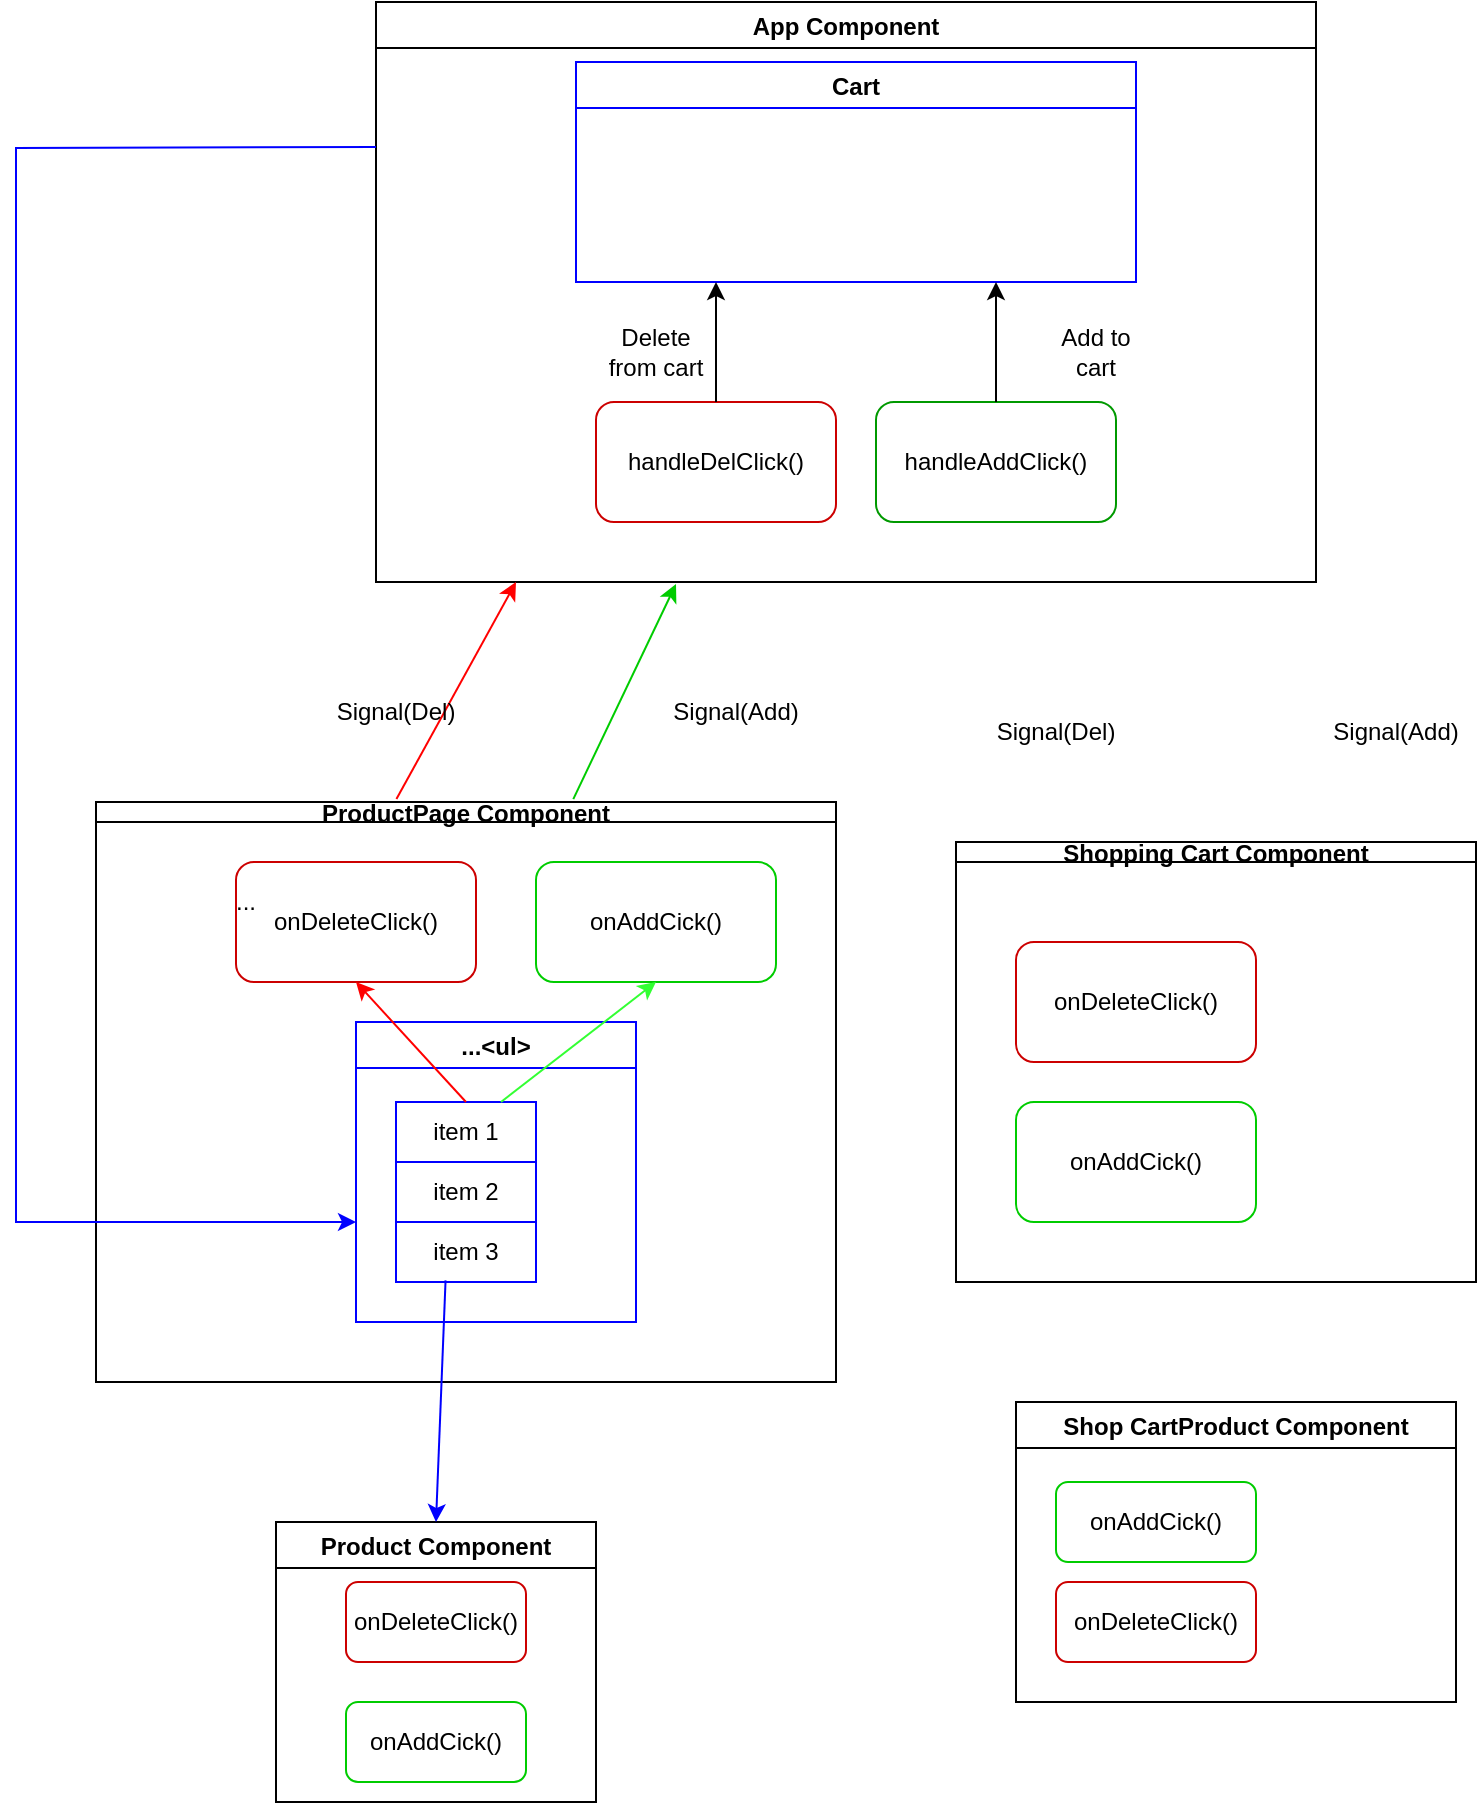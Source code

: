 <mxfile version="16.5.1" type="device"><diagram id="U09DV6ChAmxvGSXgcnRo" name="Page-1"><mxGraphModel dx="1108" dy="593" grid="1" gridSize="10" guides="1" tooltips="1" connect="1" arrows="1" fold="1" page="1" pageScale="1" pageWidth="850" pageHeight="1100" math="0" shadow="0"><root><mxCell id="0"/><mxCell id="1" parent="0"/><mxCell id="RvHFHrryqdxk_d7yAc7B-1" value="App Component" style="swimlane;" parent="1" vertex="1"><mxGeometry x="200" y="70" width="470" height="290" as="geometry"/></mxCell><mxCell id="RvHFHrryqdxk_d7yAc7B-13" value="Cart" style="swimlane;strokeColor=#0000FF;" parent="RvHFHrryqdxk_d7yAc7B-1" vertex="1"><mxGeometry x="100" y="30" width="280" height="110" as="geometry"/></mxCell><mxCell id="RvHFHrryqdxk_d7yAc7B-20" value="Add to cart&lt;span style=&quot;color: rgba(0 , 0 , 0 , 0) ; font-family: monospace ; font-size: 0px&quot;&gt;%3CmxGraphModel%3E%3Croot%3E%3CmxCell%20id%3D%220%22%2F%3E%3CmxCell%20id%3D%221%22%20parent%3D%220%22%2F%3E%3CmxCell%20id%3D%222%22%20value%3D%22%22%20style%3D%22endArrow%3Dclassic%3Bhtml%3D1%3Brounded%3D0%3B%22%20edge%3D%221%22%20parent%3D%221%22%3E%3CmxGeometry%20relative%3D%221%22%20as%3D%22geometry%22%3E%3CmxPoint%20x%3D%22360%22%20y%3D%22310%22%20as%3D%22sourcePoint%22%2F%3E%3CmxPoint%20x%3D%22460%22%20y%3D%22310%22%20as%3D%22targetPoint%22%2F%3E%3C%2FmxGeometry%3E%3C%2FmxCell%3E%3CmxCell%20id%3D%223%22%20value%3D%22Label%22%20style%3D%22edgeLabel%3Bresizable%3D0%3Bhtml%3D1%3Balign%3Dcenter%3BverticalAlign%3Dmiddle%3BstrokeColor%3D%23000000%3BfillColor%3D%23000000%3B%22%20connectable%3D%220%22%20vertex%3D%221%22%20parent%3D%222%22%3E%3CmxGeometry%20relative%3D%221%22%20as%3D%22geometry%22%2F%3E%3C%2FmxCell%3E%3C%2Froot%3E%3C%2FmxGraphModel%3E&lt;/span&gt;" style="text;html=1;strokeColor=none;fillColor=none;align=center;verticalAlign=middle;whiteSpace=wrap;rounded=0;" parent="RvHFHrryqdxk_d7yAc7B-1" vertex="1"><mxGeometry x="330" y="160" width="60" height="30" as="geometry"/></mxCell><mxCell id="RvHFHrryqdxk_d7yAc7B-23" value="Delete from cart&lt;span style=&quot;color: rgba(0 , 0 , 0 , 0) ; font-family: monospace ; font-size: 0px&quot;&gt;%3CmxGraphModel%3E%3Croot%3E%3CmxCell%20id%3D%220%22%2F%3E%3CmxCell%20id%3D%221%22%20parent%3D%220%22%2F%3E%3CmxCell%20id%3D%222%22%20value%3D%22%22%20style%3D%22endArrow%3Dclassic%3Bhtml%3D1%3Brounded%3D0%3B%22%20edge%3D%221%22%20parent%3D%221%22%3E%3CmxGeometry%20relative%3D%221%22%20as%3D%22geometry%22%3E%3CmxPoint%20x%3D%22360%22%20y%3D%22310%22%20as%3D%22sourcePoint%22%2F%3E%3CmxPoint%20x%3D%22460%22%20y%3D%22310%22%20as%3D%22targetPoint%22%2F%3E%3C%2FmxGeometry%3E%3C%2FmxCell%3E%3CmxCell%20id%3D%223%22%20value%3D%22Label%22%20style%3D%22edgeLabel%3Bresizable%3D0%3Bhtml%3D1%3Balign%3Dcenter%3BverticalAlign%3Dmiddle%3BstrokeColor%3D%23000000%3BfillColor%3D%23000000%3B%22%20connectable%3D%220%22%20vertex%3D%221%22%20parent%3D%222%22%3E%3CmxGeometry%20relative%3D%221%22%20as%3D%22geometry%22%2F%3E%3C%2FmxCell%3E%3C%2Froot%3E%3C%2FmxGraphModel%3E&lt;/span&gt;" style="text;html=1;strokeColor=none;fillColor=none;align=center;verticalAlign=middle;whiteSpace=wrap;rounded=0;" parent="RvHFHrryqdxk_d7yAc7B-1" vertex="1"><mxGeometry x="110" y="160" width="60" height="30" as="geometry"/></mxCell><mxCell id="RvHFHrryqdxk_d7yAc7B-11" value="handleDelClick()" style="rounded=1;whiteSpace=wrap;html=1;strokeColor=#CC0000;" parent="RvHFHrryqdxk_d7yAc7B-1" vertex="1"><mxGeometry x="110" y="200" width="120" height="60" as="geometry"/></mxCell><mxCell id="RvHFHrryqdxk_d7yAc7B-14" value="" style="endArrow=classic;html=1;rounded=0;exitX=0.5;exitY=0;exitDx=0;exitDy=0;entryX=0.25;entryY=1;entryDx=0;entryDy=0;" parent="RvHFHrryqdxk_d7yAc7B-1" source="RvHFHrryqdxk_d7yAc7B-11" target="RvHFHrryqdxk_d7yAc7B-13" edge="1"><mxGeometry width="50" height="50" relative="1" as="geometry"><mxPoint x="150" y="55" as="sourcePoint"/><mxPoint x="290" y="55" as="targetPoint"/></mxGeometry></mxCell><mxCell id="RvHFHrryqdxk_d7yAc7B-10" value="handleAddClick()" style="rounded=1;whiteSpace=wrap;html=1;strokeColor=#009900;" parent="RvHFHrryqdxk_d7yAc7B-1" vertex="1"><mxGeometry x="250" y="200" width="120" height="60" as="geometry"/></mxCell><mxCell id="RvHFHrryqdxk_d7yAc7B-15" value="" style="endArrow=classic;html=1;rounded=0;exitX=0.5;exitY=0;exitDx=0;exitDy=0;entryX=0.75;entryY=1;entryDx=0;entryDy=0;" parent="RvHFHrryqdxk_d7yAc7B-1" source="RvHFHrryqdxk_d7yAc7B-10" target="RvHFHrryqdxk_d7yAc7B-13" edge="1"><mxGeometry width="50" height="50" relative="1" as="geometry"><mxPoint x="165" y="172.5" as="sourcePoint"/><mxPoint x="300" y="180" as="targetPoint"/></mxGeometry></mxCell><mxCell id="RvHFHrryqdxk_d7yAc7B-3" value="Product Component" style="swimlane;" parent="1" vertex="1"><mxGeometry x="150" y="830" width="160" height="140" as="geometry"/></mxCell><mxCell id="RvHFHrryqdxk_d7yAc7B-39" value="onDeleteClick()" style="rounded=1;whiteSpace=wrap;html=1;strokeColor=#CC0000;" parent="RvHFHrryqdxk_d7yAc7B-3" vertex="1"><mxGeometry x="35" y="30" width="90" height="40" as="geometry"/></mxCell><mxCell id="RvHFHrryqdxk_d7yAc7B-40" value="onAddCick()" style="rounded=1;whiteSpace=wrap;html=1;strokeColor=#00CC00;" parent="RvHFHrryqdxk_d7yAc7B-3" vertex="1"><mxGeometry x="35" y="90" width="90" height="40" as="geometry"/></mxCell><mxCell id="RvHFHrryqdxk_d7yAc7B-2" value="ProductPage Component" style="swimlane;startSize=10;" parent="1" vertex="1"><mxGeometry x="60" y="470" width="370" height="290" as="geometry"/></mxCell><mxCell id="RvHFHrryqdxk_d7yAc7B-8" value="onAddCick()" style="rounded=1;whiteSpace=wrap;html=1;strokeColor=#00CC00;" parent="RvHFHrryqdxk_d7yAc7B-2" vertex="1"><mxGeometry x="220" y="30" width="120" height="60" as="geometry"/></mxCell><mxCell id="RvHFHrryqdxk_d7yAc7B-9" value="onDeleteClick()" style="rounded=1;whiteSpace=wrap;html=1;strokeColor=#CC0000;" parent="RvHFHrryqdxk_d7yAc7B-2" vertex="1"><mxGeometry x="70" y="30" width="120" height="60" as="geometry"/></mxCell><mxCell id="RvHFHrryqdxk_d7yAc7B-60" value="..." style="text;html=1;strokeColor=none;fillColor=none;align=center;verticalAlign=middle;whiteSpace=wrap;rounded=0;" parent="RvHFHrryqdxk_d7yAc7B-2" vertex="1"><mxGeometry x="45" y="35" width="60" height="30" as="geometry"/></mxCell><mxCell id="RvHFHrryqdxk_d7yAc7B-63" value="...&lt;ul&gt;" style="swimlane;strokeColor=#0000FF;fillColor=#FFFFFF;" parent="RvHFHrryqdxk_d7yAc7B-2" vertex="1"><mxGeometry x="130" y="110" width="140" height="150" as="geometry"/></mxCell><mxCell id="RvHFHrryqdxk_d7yAc7B-54" value="item 1" style="rounded=0;whiteSpace=wrap;html=1;strokeColor=#0000FF;fillColor=#FFFFFF;" parent="RvHFHrryqdxk_d7yAc7B-63" vertex="1"><mxGeometry x="20" y="40" width="70" height="30" as="geometry"/></mxCell><mxCell id="RvHFHrryqdxk_d7yAc7B-55" value="item 2" style="rounded=0;whiteSpace=wrap;html=1;strokeColor=#0000FF;fillColor=#FFFFFF;" parent="RvHFHrryqdxk_d7yAc7B-63" vertex="1"><mxGeometry x="20" y="70" width="70" height="30" as="geometry"/></mxCell><mxCell id="RvHFHrryqdxk_d7yAc7B-56" value="item 3" style="rounded=0;whiteSpace=wrap;html=1;strokeColor=#0000FF;fillColor=#FFFFFF;" parent="RvHFHrryqdxk_d7yAc7B-63" vertex="1"><mxGeometry x="20" y="100" width="70" height="30" as="geometry"/></mxCell><mxCell id="RvHFHrryqdxk_d7yAc7B-61" value="" style="endArrow=classic;html=1;rounded=0;strokeColor=#FF0000;entryX=0.5;entryY=1;entryDx=0;entryDy=0;exitX=0.5;exitY=0;exitDx=0;exitDy=0;" parent="RvHFHrryqdxk_d7yAc7B-2" source="RvHFHrryqdxk_d7yAc7B-54" target="RvHFHrryqdxk_d7yAc7B-9" edge="1"><mxGeometry width="50" height="50" relative="1" as="geometry"><mxPoint x="160" y="170" as="sourcePoint"/><mxPoint x="285" y="140" as="targetPoint"/></mxGeometry></mxCell><mxCell id="RvHFHrryqdxk_d7yAc7B-62" value="" style="endArrow=classic;html=1;rounded=0;strokeColor=#33FF33;entryX=0.5;entryY=1;entryDx=0;entryDy=0;exitX=0.75;exitY=0;exitDx=0;exitDy=0;" parent="RvHFHrryqdxk_d7yAc7B-2" source="RvHFHrryqdxk_d7yAc7B-54" target="RvHFHrryqdxk_d7yAc7B-8" edge="1"><mxGeometry width="50" height="50" relative="1" as="geometry"><mxPoint x="130" y="130" as="sourcePoint"/><mxPoint x="180.0" y="133.75" as="targetPoint"/></mxGeometry></mxCell><mxCell id="RvHFHrryqdxk_d7yAc7B-27" value="" style="endArrow=classic;html=1;rounded=0;exitX=0.406;exitY=-0.005;exitDx=0;exitDy=0;exitPerimeter=0;strokeColor=#FF0000;" parent="1" source="RvHFHrryqdxk_d7yAc7B-2" edge="1"><mxGeometry width="50" height="50" relative="1" as="geometry"><mxPoint x="280" y="430" as="sourcePoint"/><mxPoint x="270" y="360" as="targetPoint"/></mxGeometry></mxCell><mxCell id="RvHFHrryqdxk_d7yAc7B-30" value="Signal(Del)" style="text;html=1;strokeColor=none;fillColor=none;align=center;verticalAlign=middle;whiteSpace=wrap;rounded=0;" parent="1" vertex="1"><mxGeometry x="180" y="410" width="60" height="30" as="geometry"/></mxCell><mxCell id="RvHFHrryqdxk_d7yAc7B-31" value="Signal(Add)" style="text;html=1;strokeColor=none;fillColor=none;align=center;verticalAlign=middle;whiteSpace=wrap;rounded=0;" parent="1" vertex="1"><mxGeometry x="350" y="410" width="60" height="30" as="geometry"/></mxCell><mxCell id="RvHFHrryqdxk_d7yAc7B-32" value="" style="endArrow=classic;html=1;rounded=0;exitX=0.645;exitY=-0.005;exitDx=0;exitDy=0;exitPerimeter=0;strokeColor=#00CC00;" parent="1" source="RvHFHrryqdxk_d7yAc7B-2" edge="1"><mxGeometry width="50" height="50" relative="1" as="geometry"><mxPoint x="310.0" y="490.0" as="sourcePoint"/><mxPoint x="350" y="361" as="targetPoint"/></mxGeometry></mxCell><mxCell id="RvHFHrryqdxk_d7yAc7B-33" value="Shopping Cart Component" style="swimlane;startSize=10;" parent="1" vertex="1"><mxGeometry x="490" y="490" width="260" height="220" as="geometry"/></mxCell><mxCell id="RvHFHrryqdxk_d7yAc7B-34" value="onAddCick()" style="rounded=1;whiteSpace=wrap;html=1;strokeColor=#00CC00;" parent="RvHFHrryqdxk_d7yAc7B-33" vertex="1"><mxGeometry x="30" y="130" width="120" height="60" as="geometry"/></mxCell><mxCell id="RvHFHrryqdxk_d7yAc7B-35" value="onDeleteClick()" style="rounded=1;whiteSpace=wrap;html=1;strokeColor=#CC0000;" parent="RvHFHrryqdxk_d7yAc7B-33" vertex="1"><mxGeometry x="30" y="50" width="120" height="60" as="geometry"/></mxCell><mxCell id="RvHFHrryqdxk_d7yAc7B-36" value="Signal(Del)" style="text;html=1;strokeColor=none;fillColor=none;align=center;verticalAlign=middle;whiteSpace=wrap;rounded=0;" parent="1" vertex="1"><mxGeometry x="510" y="420" width="60" height="30" as="geometry"/></mxCell><mxCell id="RvHFHrryqdxk_d7yAc7B-37" value="Signal(Add)" style="text;html=1;strokeColor=none;fillColor=none;align=center;verticalAlign=middle;whiteSpace=wrap;rounded=0;" parent="1" vertex="1"><mxGeometry x="680" y="420" width="60" height="30" as="geometry"/></mxCell><mxCell id="RvHFHrryqdxk_d7yAc7B-38" value="Shop CartProduct Component" style="swimlane;" parent="1" vertex="1"><mxGeometry x="520" y="770" width="220" height="150" as="geometry"/></mxCell><mxCell id="RvHFHrryqdxk_d7yAc7B-41" value="onAddCick()" style="rounded=1;whiteSpace=wrap;html=1;strokeColor=#00CC00;" parent="RvHFHrryqdxk_d7yAc7B-38" vertex="1"><mxGeometry x="20" y="40" width="100" height="40" as="geometry"/></mxCell><mxCell id="RvHFHrryqdxk_d7yAc7B-42" value="onDeleteClick()" style="rounded=1;whiteSpace=wrap;html=1;strokeColor=#CC0000;" parent="RvHFHrryqdxk_d7yAc7B-38" vertex="1"><mxGeometry x="20" y="90" width="100" height="40" as="geometry"/></mxCell><mxCell id="RvHFHrryqdxk_d7yAc7B-43" value="" style="endArrow=classic;html=1;rounded=0;strokeColor=#0000FF;exitX=0;exitY=0.25;exitDx=0;exitDy=0;" parent="1" source="RvHFHrryqdxk_d7yAc7B-1" edge="1"><mxGeometry width="50" height="50" relative="1" as="geometry"><mxPoint x="110" y="320" as="sourcePoint"/><mxPoint x="190" y="680" as="targetPoint"/><Array as="points"><mxPoint x="20" y="143"/><mxPoint x="20" y="680"/></Array></mxGeometry></mxCell><mxCell id="RvHFHrryqdxk_d7yAc7B-48" value="" style="endArrow=classic;html=1;rounded=0;strokeColor=#0000FF;exitX=0.354;exitY=0.973;exitDx=0;exitDy=0;exitPerimeter=0;entryX=0.5;entryY=0;entryDx=0;entryDy=0;" parent="1" source="RvHFHrryqdxk_d7yAc7B-56" target="RvHFHrryqdxk_d7yAc7B-3" edge="1"><mxGeometry width="50" height="50" relative="1" as="geometry"><mxPoint x="170" y="680" as="sourcePoint"/><mxPoint x="170" y="780" as="targetPoint"/></mxGeometry></mxCell></root></mxGraphModel></diagram></mxfile>